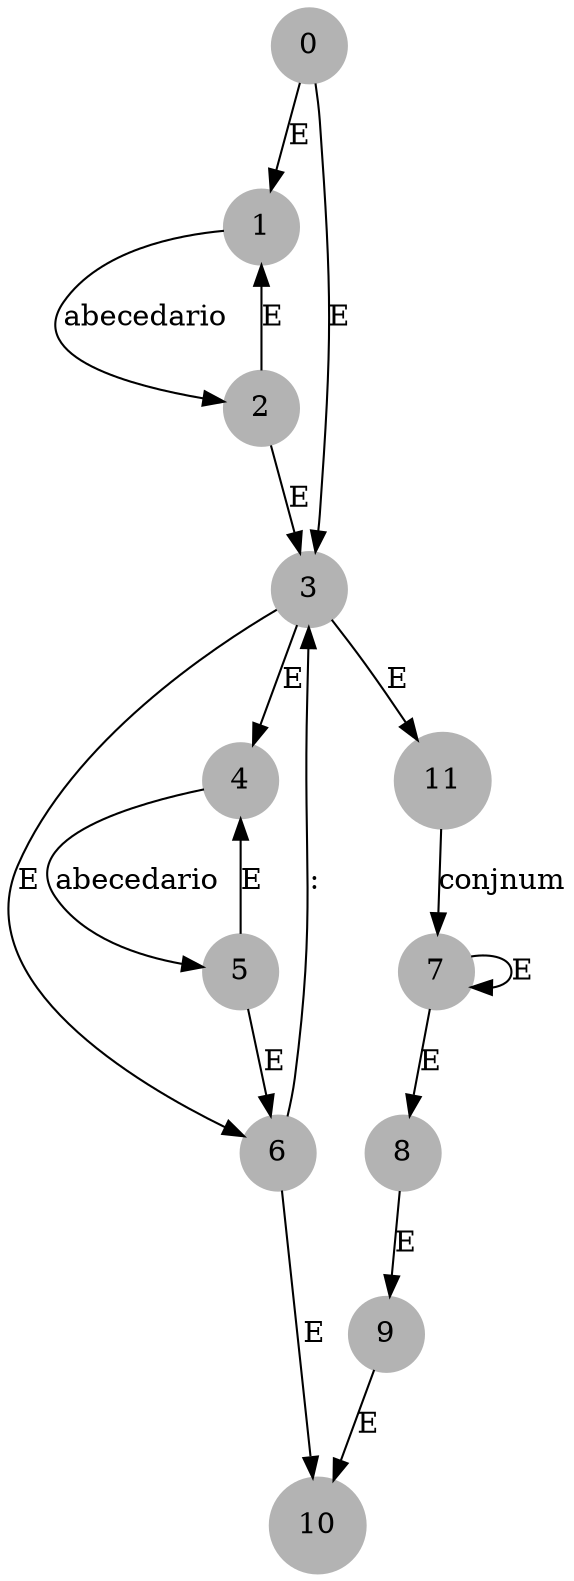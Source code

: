 digraph G{
node[shape=circle, style=filled, color= Gray70];
edge[color=black]
0->{1}[label="E"]
1->{2}[label=abecedario]
2->{1}[label="E"]
2->{3}[label="E"]
0->{3}[label="E"]
3->{4}[label="E"]
4->{5}[label=abecedario]
5->{4}[label="E"]
5->{6}[label="E"]
3->{6}[label="E"]
6->{3}[label=":"]
7->{7}[label="E"]
7->{8}[label="E"]
8->{9}[label="E"]
9->{10}[label="E"]
6->{10}[label="E"]
11->{7}[label=conjnum]
3->{11}[label="E"]
}
